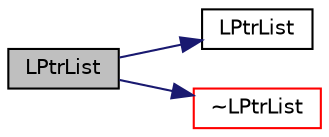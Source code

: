 digraph "LPtrList"
{
  bgcolor="transparent";
  edge [fontname="Helvetica",fontsize="10",labelfontname="Helvetica",labelfontsize="10"];
  node [fontname="Helvetica",fontsize="10",shape=record];
  rankdir="LR";
  Node3 [label="LPtrList",height=0.2,width=0.4,color="black", fillcolor="grey75", style="filled", fontcolor="black"];
  Node3 -> Node4 [color="midnightblue",fontsize="10",style="solid",fontname="Helvetica"];
  Node4 [label="LPtrList",height=0.2,width=0.4,color="black",URL="$a26921.html#a08b2e3b788e9469360490140483a3a73",tooltip="Null construct. "];
  Node3 -> Node5 [color="midnightblue",fontsize="10",style="solid",fontname="Helvetica"];
  Node5 [label="~LPtrList",height=0.2,width=0.4,color="red",URL="$a26921.html#ae9ae03ed63335210732f84bb8f5b88aa",tooltip="Destructor. "];
}
